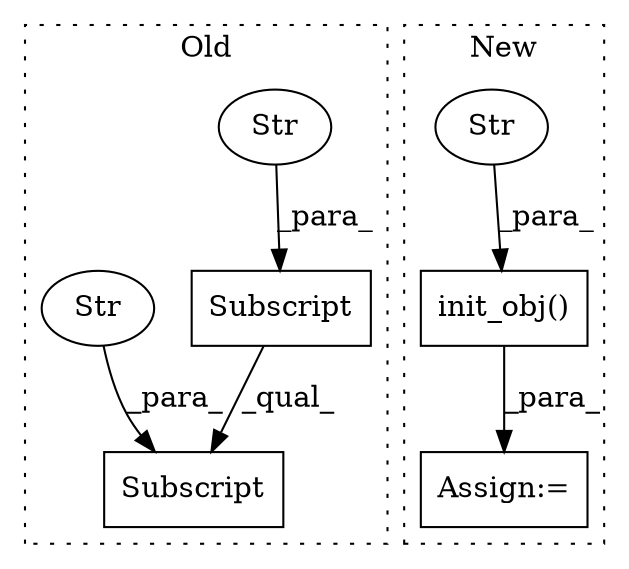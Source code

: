 digraph G {
subgraph cluster0 {
1 [label="Subscript" a="63" s="2075,0" l="12,0" shape="box"];
3 [label="Str" a="66" s="2082" l="4" shape="ellipse"];
5 [label="Subscript" a="63" s="2075,0" l="23,0" shape="box"];
6 [label="Str" a="66" s="2088" l="9" shape="ellipse"];
label = "Old";
style="dotted";
}
subgraph cluster1 {
2 [label="init_obj()" a="75" s="1819,1857" l="16,1" shape="box"];
4 [label="Str" a="66" s="1835" l="9" shape="ellipse"];
7 [label="Assign:=" a="68" s="1873" l="3" shape="box"];
label = "New";
style="dotted";
}
1 -> 5 [label="_qual_"];
2 -> 7 [label="_para_"];
3 -> 1 [label="_para_"];
4 -> 2 [label="_para_"];
6 -> 5 [label="_para_"];
}